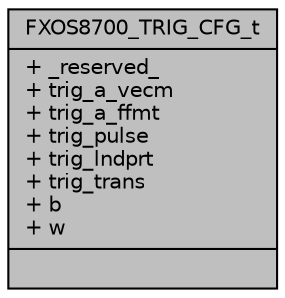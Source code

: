 digraph "FXOS8700_TRIG_CFG_t"
{
  edge [fontname="Helvetica",fontsize="10",labelfontname="Helvetica",labelfontsize="10"];
  node [fontname="Helvetica",fontsize="10",shape=record];
  Node1 [label="{FXOS8700_TRIG_CFG_t\n|+ _reserved_\l+ trig_a_vecm\l+ trig_a_ffmt\l+ trig_pulse\l+ trig_lndprt\l+ trig_trans\l+ b\l+ w\l|}",height=0.2,width=0.4,color="black", fillcolor="grey75", style="filled", fontcolor="black"];
}

